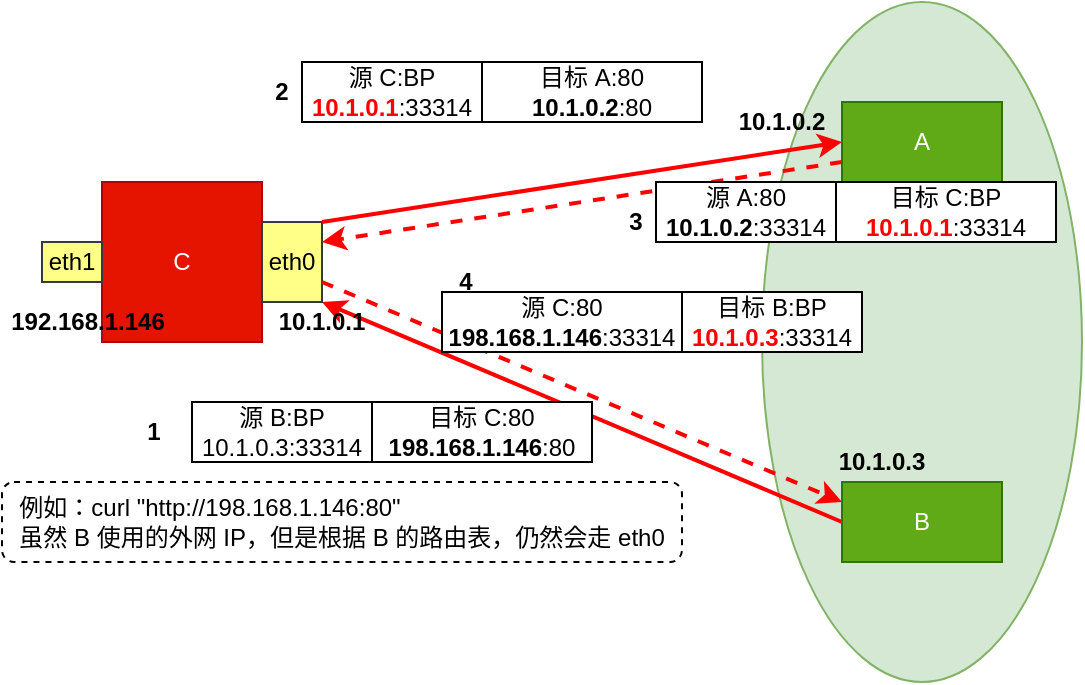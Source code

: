 <mxfile version="20.8.20" type="device"><diagram name="第 1 页" id="Pnq4Zk99CUiRq3wv2MnC"><mxGraphModel dx="1259" dy="679" grid="1" gridSize="10" guides="1" tooltips="1" connect="1" arrows="1" fold="1" page="1" pageScale="1" pageWidth="827" pageHeight="1169" math="0" shadow="0"><root><mxCell id="0"/><mxCell id="1" parent="0"/><mxCell id="C-u5qSDhx4Lb_8w4Rq90-1" value="" style="ellipse;whiteSpace=wrap;html=1;fillColor=#d5e8d4;strokeColor=#82b366;" vertex="1" parent="1"><mxGeometry x="680" y="150" width="160" height="340" as="geometry"/></mxCell><mxCell id="C-u5qSDhx4Lb_8w4Rq90-2" value="A" style="rounded=0;whiteSpace=wrap;html=1;fillColor=#60a917;strokeColor=#2D7600;fontColor=#ffffff;" vertex="1" parent="1"><mxGeometry x="720" y="200" width="80" height="40" as="geometry"/></mxCell><mxCell id="C-u5qSDhx4Lb_8w4Rq90-3" style="rounded=0;orthogonalLoop=1;jettySize=auto;html=1;exitX=0;exitY=0.5;exitDx=0;exitDy=0;strokeColor=#FF0000;strokeWidth=2;entryX=1;entryY=1;entryDx=0;entryDy=0;" edge="1" parent="1" source="C-u5qSDhx4Lb_8w4Rq90-4" target="C-u5qSDhx4Lb_8w4Rq90-9"><mxGeometry relative="1" as="geometry"><mxPoint x="480" y="290" as="targetPoint"/></mxGeometry></mxCell><mxCell id="C-u5qSDhx4Lb_8w4Rq90-4" value="B" style="rounded=0;whiteSpace=wrap;html=1;fillColor=#60a917;strokeColor=#2D7600;fontColor=#ffffff;" vertex="1" parent="1"><mxGeometry x="720" y="390" width="80" height="40" as="geometry"/></mxCell><mxCell id="C-u5qSDhx4Lb_8w4Rq90-5" value="C" style="rounded=0;whiteSpace=wrap;html=1;fillColor=#e51400;fontColor=#ffffff;strokeColor=#B20000;" vertex="1" parent="1"><mxGeometry x="350" y="240" width="80" height="80" as="geometry"/></mxCell><mxCell id="C-u5qSDhx4Lb_8w4Rq90-7" value="eth1" style="rounded=0;whiteSpace=wrap;html=1;fillColor=#ffff88;strokeColor=#36393d;" vertex="1" parent="1"><mxGeometry x="320" y="270" width="30" height="20" as="geometry"/></mxCell><mxCell id="C-u5qSDhx4Lb_8w4Rq90-9" value="eth0" style="rounded=0;whiteSpace=wrap;html=1;fillColor=#ffff88;strokeColor=#36393d;" vertex="1" parent="1"><mxGeometry x="430" y="260" width="30" height="40" as="geometry"/></mxCell><mxCell id="C-u5qSDhx4Lb_8w4Rq90-12" value="10.1.0.2" style="text;html=1;strokeColor=none;fillColor=none;align=center;verticalAlign=middle;whiteSpace=wrap;rounded=0;fontStyle=1" vertex="1" parent="1"><mxGeometry x="660" y="200" width="60" height="20" as="geometry"/></mxCell><mxCell id="C-u5qSDhx4Lb_8w4Rq90-13" value="10.1.0.1" style="text;html=1;strokeColor=none;fillColor=none;align=center;verticalAlign=middle;whiteSpace=wrap;rounded=0;fontStyle=1" vertex="1" parent="1"><mxGeometry x="430" y="300" width="60" height="20" as="geometry"/></mxCell><mxCell id="C-u5qSDhx4Lb_8w4Rq90-14" value="10.1.0.3" style="text;html=1;strokeColor=none;fillColor=none;align=center;verticalAlign=middle;whiteSpace=wrap;rounded=0;fontStyle=1" vertex="1" parent="1"><mxGeometry x="710" y="370" width="60" height="20" as="geometry"/></mxCell><mxCell id="C-u5qSDhx4Lb_8w4Rq90-15" value="192.168.1.146" style="text;html=1;strokeColor=none;fillColor=none;align=center;verticalAlign=middle;whiteSpace=wrap;rounded=0;fontStyle=1" vertex="1" parent="1"><mxGeometry x="300" y="300" width="86" height="20" as="geometry"/></mxCell><mxCell id="C-u5qSDhx4Lb_8w4Rq90-18" value="&amp;nbsp; 例如：curl &quot;http://198.168.1.146:80&quot;&lt;br&gt;&amp;nbsp; 虽然 B 使用的外网 IP，但是根据 B 的路由表，仍然会走 eth0&amp;nbsp;" style="rounded=1;whiteSpace=wrap;html=1;dashed=1;align=left;" vertex="1" parent="1"><mxGeometry x="300" y="390" width="340" height="40" as="geometry"/></mxCell><mxCell id="C-u5qSDhx4Lb_8w4Rq90-19" style="rounded=0;orthogonalLoop=1;jettySize=auto;html=1;strokeColor=#FF0000;strokeWidth=2;entryX=0;entryY=0.5;entryDx=0;entryDy=0;exitX=1;exitY=0;exitDx=0;exitDy=0;" edge="1" parent="1" target="C-u5qSDhx4Lb_8w4Rq90-2" source="C-u5qSDhx4Lb_8w4Rq90-9"><mxGeometry relative="1" as="geometry"><mxPoint x="480" y="290" as="sourcePoint"/><mxPoint x="490" y="300" as="targetPoint"/></mxGeometry></mxCell><mxCell id="C-u5qSDhx4Lb_8w4Rq90-20" style="rounded=0;orthogonalLoop=1;jettySize=auto;html=1;strokeColor=#FF0000;strokeWidth=2;entryX=1;entryY=0.25;entryDx=0;entryDy=0;exitX=0;exitY=0.75;exitDx=0;exitDy=0;dashed=1;" edge="1" parent="1" source="C-u5qSDhx4Lb_8w4Rq90-2" target="C-u5qSDhx4Lb_8w4Rq90-9"><mxGeometry relative="1" as="geometry"><mxPoint x="560" y="300" as="sourcePoint"/><mxPoint x="730" y="250" as="targetPoint"/></mxGeometry></mxCell><mxCell id="C-u5qSDhx4Lb_8w4Rq90-21" value="源 B:BP&lt;br&gt;10.1.0.3:33314" style="rounded=0;whiteSpace=wrap;html=1;" vertex="1" parent="1"><mxGeometry x="395" y="350" width="90" height="30" as="geometry"/></mxCell><mxCell id="C-u5qSDhx4Lb_8w4Rq90-22" value="目标 C:80&lt;br&gt;&lt;b&gt;198.168.1.146&lt;/b&gt;:80" style="rounded=0;whiteSpace=wrap;html=1;" vertex="1" parent="1"><mxGeometry x="485" y="350" width="110" height="30" as="geometry"/></mxCell><mxCell id="C-u5qSDhx4Lb_8w4Rq90-23" value="源 C:BP&lt;br&gt;&lt;b&gt;&lt;font color=&quot;#ff0000&quot;&gt;10.1.0.1&lt;/font&gt;&lt;/b&gt;:33314" style="rounded=0;whiteSpace=wrap;html=1;" vertex="1" parent="1"><mxGeometry x="450" y="180" width="90" height="30" as="geometry"/></mxCell><mxCell id="C-u5qSDhx4Lb_8w4Rq90-24" value="目标 A:80&lt;br&gt;&lt;b&gt;10.1.0.2&lt;/b&gt;:80" style="rounded=0;whiteSpace=wrap;html=1;" vertex="1" parent="1"><mxGeometry x="540" y="180" width="110" height="30" as="geometry"/></mxCell><mxCell id="C-u5qSDhx4Lb_8w4Rq90-31" style="rounded=0;orthogonalLoop=1;jettySize=auto;html=1;strokeColor=#FF0000;strokeWidth=2;entryX=0;entryY=0.25;entryDx=0;entryDy=0;exitX=1;exitY=0.75;exitDx=0;exitDy=0;dashed=1;" edge="1" parent="1" source="C-u5qSDhx4Lb_8w4Rq90-9" target="C-u5qSDhx4Lb_8w4Rq90-4"><mxGeometry relative="1" as="geometry"><mxPoint x="730" y="240" as="sourcePoint"/><mxPoint x="470" y="280" as="targetPoint"/></mxGeometry></mxCell><mxCell id="C-u5qSDhx4Lb_8w4Rq90-32" value="源 A:80&lt;br&gt;&lt;b&gt;10.1.0.2&lt;/b&gt;:33314" style="rounded=0;whiteSpace=wrap;html=1;" vertex="1" parent="1"><mxGeometry x="627" y="240" width="90" height="30" as="geometry"/></mxCell><mxCell id="C-u5qSDhx4Lb_8w4Rq90-33" value="目标 C:BP&lt;br&gt;&lt;b&gt;&lt;font color=&quot;#ff0000&quot;&gt;10.1.0.1&lt;/font&gt;&lt;/b&gt;:33314" style="rounded=0;whiteSpace=wrap;html=1;" vertex="1" parent="1"><mxGeometry x="717" y="240" width="110" height="30" as="geometry"/></mxCell><mxCell id="C-u5qSDhx4Lb_8w4Rq90-34" value="源 C:80&lt;br&gt;&lt;b&gt;198.168.1.146&lt;/b&gt;:33314" style="rounded=0;whiteSpace=wrap;html=1;" vertex="1" parent="1"><mxGeometry x="520" y="295" width="120" height="30" as="geometry"/></mxCell><mxCell id="C-u5qSDhx4Lb_8w4Rq90-35" value="目标 B:BP&lt;br&gt;&lt;b&gt;&lt;font color=&quot;#ff0000&quot;&gt;10.1.0.3&lt;/font&gt;&lt;/b&gt;:33314" style="rounded=0;whiteSpace=wrap;html=1;" vertex="1" parent="1"><mxGeometry x="640" y="295" width="90" height="30" as="geometry"/></mxCell><mxCell id="C-u5qSDhx4Lb_8w4Rq90-36" value="1" style="text;html=1;strokeColor=none;fillColor=none;align=center;verticalAlign=middle;whiteSpace=wrap;rounded=0;fontColor=#000000;fontStyle=1" vertex="1" parent="1"><mxGeometry x="366" y="355" width="20" height="20" as="geometry"/></mxCell><mxCell id="C-u5qSDhx4Lb_8w4Rq90-37" value="2" style="text;html=1;strokeColor=none;fillColor=none;align=center;verticalAlign=middle;whiteSpace=wrap;rounded=0;fontColor=#000000;fontStyle=1" vertex="1" parent="1"><mxGeometry x="430" y="185" width="20" height="20" as="geometry"/></mxCell><mxCell id="C-u5qSDhx4Lb_8w4Rq90-38" value="3" style="text;html=1;strokeColor=none;fillColor=none;align=center;verticalAlign=middle;whiteSpace=wrap;rounded=0;fontColor=#000000;fontStyle=1" vertex="1" parent="1"><mxGeometry x="607" y="250" width="20" height="20" as="geometry"/></mxCell><mxCell id="C-u5qSDhx4Lb_8w4Rq90-39" value="4" style="text;html=1;strokeColor=none;fillColor=none;align=center;verticalAlign=middle;whiteSpace=wrap;rounded=0;fontColor=#000000;fontStyle=1" vertex="1" parent="1"><mxGeometry x="520" y="280" width="24" height="20" as="geometry"/></mxCell></root></mxGraphModel></diagram></mxfile>